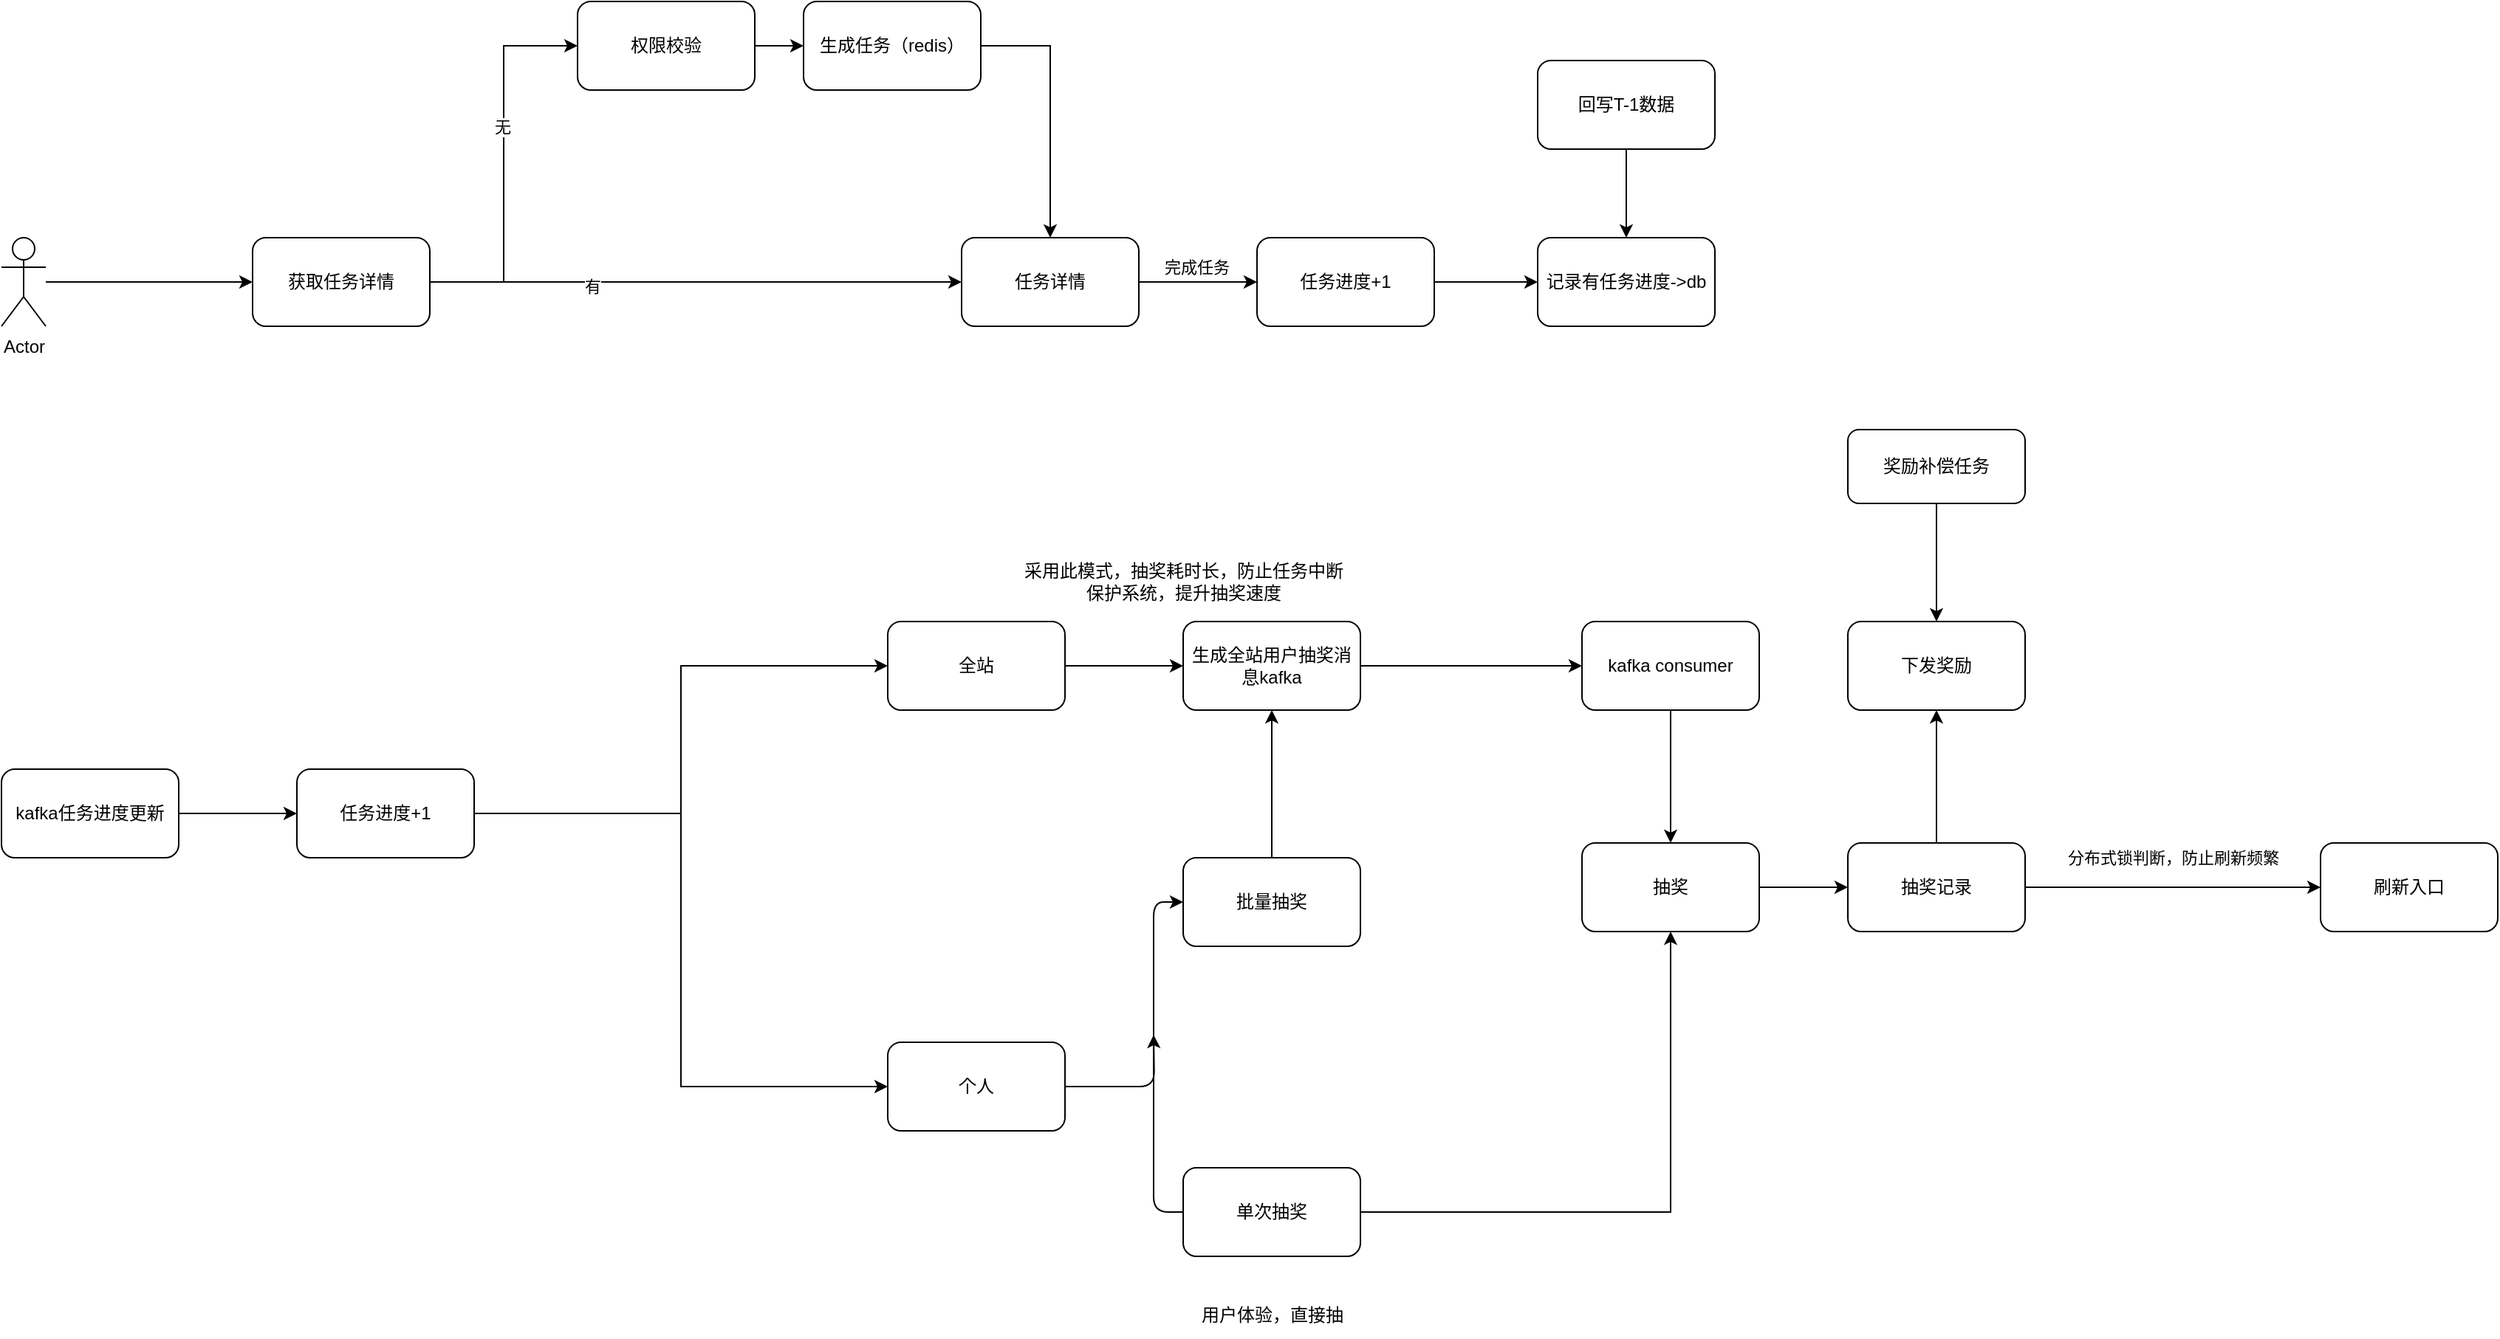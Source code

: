 <mxfile version="21.6.6" type="github">
  <diagram name="第 1 页" id="5y6Xqfj9AS7hxCkcyC5c">
    <mxGraphModel dx="8296" dy="5669" grid="1" gridSize="10" guides="1" tooltips="1" connect="1" arrows="1" fold="1" page="1" pageScale="1" pageWidth="827" pageHeight="1169" math="0" shadow="0">
      <root>
        <mxCell id="0" />
        <mxCell id="1" parent="0" />
        <mxCell id="eDOVY2akEdQwVWCUJnqj-37" style="edgeStyle=orthogonalEdgeStyle;rounded=0;orthogonalLoop=1;jettySize=auto;html=1;entryX=0;entryY=0.5;entryDx=0;entryDy=0;" edge="1" parent="1" source="7tZ6_LmN9otQWTiCPjQR-2" target="7tZ6_LmN9otQWTiCPjQR-3">
          <mxGeometry relative="1" as="geometry" />
        </mxCell>
        <mxCell id="7tZ6_LmN9otQWTiCPjQR-2" value="Actor" style="shape=umlActor;verticalLabelPosition=bottom;verticalAlign=top;html=1;outlineConnect=0;rounded=1;" parent="1" vertex="1">
          <mxGeometry x="160" y="10" width="30" height="60" as="geometry" />
        </mxCell>
        <mxCell id="7tZ6_LmN9otQWTiCPjQR-15" style="edgeStyle=orthogonalEdgeStyle;orthogonalLoop=1;jettySize=auto;html=1;" parent="1" source="7tZ6_LmN9otQWTiCPjQR-3" target="7tZ6_LmN9otQWTiCPjQR-4" edge="1">
          <mxGeometry relative="1" as="geometry" />
        </mxCell>
        <mxCell id="eDOVY2akEdQwVWCUJnqj-32" value="有" style="edgeLabel;html=1;align=center;verticalAlign=middle;resizable=0;points=[];" vertex="1" connectable="0" parent="7tZ6_LmN9otQWTiCPjQR-15">
          <mxGeometry x="-0.392" y="-3" relative="1" as="geometry">
            <mxPoint as="offset" />
          </mxGeometry>
        </mxCell>
        <mxCell id="eDOVY2akEdQwVWCUJnqj-33" style="edgeStyle=orthogonalEdgeStyle;rounded=0;orthogonalLoop=1;jettySize=auto;html=1;exitX=1;exitY=0.5;exitDx=0;exitDy=0;entryX=0;entryY=0.5;entryDx=0;entryDy=0;" edge="1" parent="1" source="7tZ6_LmN9otQWTiCPjQR-3" target="7tZ6_LmN9otQWTiCPjQR-8">
          <mxGeometry relative="1" as="geometry" />
        </mxCell>
        <mxCell id="eDOVY2akEdQwVWCUJnqj-36" value="无" style="edgeLabel;html=1;align=center;verticalAlign=middle;resizable=0;points=[];" vertex="1" connectable="0" parent="eDOVY2akEdQwVWCUJnqj-33">
          <mxGeometry x="0.2" y="1" relative="1" as="geometry">
            <mxPoint y="1" as="offset" />
          </mxGeometry>
        </mxCell>
        <mxCell id="7tZ6_LmN9otQWTiCPjQR-3" value="获取任务详情" style="rounded=1;whiteSpace=wrap;html=1;" parent="1" vertex="1">
          <mxGeometry x="330" y="10" width="120" height="60" as="geometry" />
        </mxCell>
        <mxCell id="7tZ6_LmN9otQWTiCPjQR-20" style="edgeStyle=orthogonalEdgeStyle;orthogonalLoop=1;jettySize=auto;html=1;entryX=0;entryY=0.5;entryDx=0;entryDy=0;" parent="1" source="7tZ6_LmN9otQWTiCPjQR-4" target="7tZ6_LmN9otQWTiCPjQR-19" edge="1">
          <mxGeometry relative="1" as="geometry" />
        </mxCell>
        <mxCell id="7tZ6_LmN9otQWTiCPjQR-21" value="完成任务&lt;br&gt;" style="edgeLabel;html=1;align=center;verticalAlign=middle;resizable=0;points=[];" parent="7tZ6_LmN9otQWTiCPjQR-20" vertex="1" connectable="0">
          <mxGeometry x="-0.025" y="3" relative="1" as="geometry">
            <mxPoint y="-7" as="offset" />
          </mxGeometry>
        </mxCell>
        <mxCell id="7tZ6_LmN9otQWTiCPjQR-4" value="任务详情" style="rounded=1;whiteSpace=wrap;html=1;" parent="1" vertex="1">
          <mxGeometry x="810" y="10" width="120" height="60" as="geometry" />
        </mxCell>
        <mxCell id="eDOVY2akEdQwVWCUJnqj-34" value="" style="edgeStyle=orthogonalEdgeStyle;rounded=0;orthogonalLoop=1;jettySize=auto;html=1;" edge="1" parent="1" source="7tZ6_LmN9otQWTiCPjQR-8" target="7tZ6_LmN9otQWTiCPjQR-9">
          <mxGeometry relative="1" as="geometry" />
        </mxCell>
        <mxCell id="7tZ6_LmN9otQWTiCPjQR-8" value="权限校验" style="rounded=1;whiteSpace=wrap;html=1;" parent="1" vertex="1">
          <mxGeometry x="550" y="-150" width="120" height="60" as="geometry" />
        </mxCell>
        <mxCell id="eDOVY2akEdQwVWCUJnqj-35" style="edgeStyle=orthogonalEdgeStyle;rounded=0;orthogonalLoop=1;jettySize=auto;html=1;exitX=1;exitY=0.5;exitDx=0;exitDy=0;" edge="1" parent="1" source="7tZ6_LmN9otQWTiCPjQR-9" target="7tZ6_LmN9otQWTiCPjQR-4">
          <mxGeometry relative="1" as="geometry" />
        </mxCell>
        <mxCell id="7tZ6_LmN9otQWTiCPjQR-9" value="生成任务（redis）" style="rounded=1;whiteSpace=wrap;html=1;" parent="1" vertex="1">
          <mxGeometry x="703" y="-150" width="120" height="60" as="geometry" />
        </mxCell>
        <mxCell id="7tZ6_LmN9otQWTiCPjQR-25" style="edgeStyle=orthogonalEdgeStyle;orthogonalLoop=1;jettySize=auto;html=1;exitX=1;exitY=0.5;exitDx=0;exitDy=0;entryX=0;entryY=0.5;entryDx=0;entryDy=0;" parent="1" source="7tZ6_LmN9otQWTiCPjQR-19" target="7tZ6_LmN9otQWTiCPjQR-24" edge="1">
          <mxGeometry relative="1" as="geometry" />
        </mxCell>
        <mxCell id="7tZ6_LmN9otQWTiCPjQR-19" value="任务进度+1" style="rounded=1;whiteSpace=wrap;html=1;" parent="1" vertex="1">
          <mxGeometry x="1010" y="10" width="120" height="60" as="geometry" />
        </mxCell>
        <mxCell id="7tZ6_LmN9otQWTiCPjQR-24" value="记录有任务进度-&amp;gt;db" style="rounded=1;whiteSpace=wrap;html=1;" parent="1" vertex="1">
          <mxGeometry x="1200" y="10" width="120" height="60" as="geometry" />
        </mxCell>
        <mxCell id="7tZ6_LmN9otQWTiCPjQR-27" style="edgeStyle=orthogonalEdgeStyle;orthogonalLoop=1;jettySize=auto;html=1;exitX=0.5;exitY=1;exitDx=0;exitDy=0;entryX=0.5;entryY=0;entryDx=0;entryDy=0;" parent="1" source="7tZ6_LmN9otQWTiCPjQR-26" target="7tZ6_LmN9otQWTiCPjQR-24" edge="1">
          <mxGeometry relative="1" as="geometry" />
        </mxCell>
        <mxCell id="7tZ6_LmN9otQWTiCPjQR-26" value="回写T-1数据" style="rounded=1;whiteSpace=wrap;html=1;" parent="1" vertex="1">
          <mxGeometry x="1200" y="-110" width="120" height="60" as="geometry" />
        </mxCell>
        <mxCell id="7tZ6_LmN9otQWTiCPjQR-47" style="edgeStyle=orthogonalEdgeStyle;orthogonalLoop=1;jettySize=auto;html=1;exitX=0;exitY=0.5;exitDx=0;exitDy=0;entryX=0;entryY=0.5;entryDx=0;entryDy=0;" parent="1" source="7tZ6_LmN9otQWTiCPjQR-42" target="7tZ6_LmN9otQWTiCPjQR-34" edge="1">
          <mxGeometry relative="1" as="geometry" />
        </mxCell>
        <mxCell id="7tZ6_LmN9otQWTiCPjQR-50" style="edgeStyle=orthogonalEdgeStyle;orthogonalLoop=1;jettySize=auto;html=1;exitX=1;exitY=0.5;exitDx=0;exitDy=0;" parent="1" source="7tZ6_LmN9otQWTiCPjQR-32" edge="1">
          <mxGeometry relative="1" as="geometry">
            <mxPoint x="940" y="550" as="targetPoint" />
          </mxGeometry>
        </mxCell>
        <mxCell id="7tZ6_LmN9otQWTiCPjQR-32" value="个人" style="rounded=1;whiteSpace=wrap;html=1;" parent="1" vertex="1">
          <mxGeometry x="760" y="555" width="120" height="60" as="geometry" />
        </mxCell>
        <mxCell id="7tZ6_LmN9otQWTiCPjQR-45" style="edgeStyle=orthogonalEdgeStyle;orthogonalLoop=1;jettySize=auto;html=1;exitX=1;exitY=0.5;exitDx=0;exitDy=0;entryX=0;entryY=0.5;entryDx=0;entryDy=0;" parent="1" source="7tZ6_LmN9otQWTiCPjQR-33" target="7tZ6_LmN9otQWTiCPjQR-36" edge="1">
          <mxGeometry relative="1" as="geometry" />
        </mxCell>
        <mxCell id="7tZ6_LmN9otQWTiCPjQR-33" value="全站" style="rounded=1;whiteSpace=wrap;html=1;" parent="1" vertex="1">
          <mxGeometry x="760" y="270" width="120" height="60" as="geometry" />
        </mxCell>
        <mxCell id="7tZ6_LmN9otQWTiCPjQR-46" style="edgeStyle=orthogonalEdgeStyle;orthogonalLoop=1;jettySize=auto;html=1;entryX=0.5;entryY=1;entryDx=0;entryDy=0;" parent="1" source="7tZ6_LmN9otQWTiCPjQR-34" target="7tZ6_LmN9otQWTiCPjQR-36" edge="1">
          <mxGeometry relative="1" as="geometry" />
        </mxCell>
        <mxCell id="7tZ6_LmN9otQWTiCPjQR-34" value="批量抽奖" style="rounded=1;whiteSpace=wrap;html=1;" parent="1" vertex="1">
          <mxGeometry x="960" y="430" width="120" height="60" as="geometry" />
        </mxCell>
        <mxCell id="eDOVY2akEdQwVWCUJnqj-9" value="" style="edgeStyle=orthogonalEdgeStyle;rounded=0;orthogonalLoop=1;jettySize=auto;html=1;" edge="1" parent="1" source="7tZ6_LmN9otQWTiCPjQR-35" target="eDOVY2akEdQwVWCUJnqj-8">
          <mxGeometry relative="1" as="geometry" />
        </mxCell>
        <mxCell id="7tZ6_LmN9otQWTiCPjQR-35" value="抽奖" style="rounded=1;whiteSpace=wrap;html=1;" parent="1" vertex="1">
          <mxGeometry x="1230" y="420" width="120" height="60" as="geometry" />
        </mxCell>
        <mxCell id="eDOVY2akEdQwVWCUJnqj-39" style="edgeStyle=orthogonalEdgeStyle;rounded=0;orthogonalLoop=1;jettySize=auto;html=1;entryX=0;entryY=0.5;entryDx=0;entryDy=0;" edge="1" parent="1" source="7tZ6_LmN9otQWTiCPjQR-36" target="eDOVY2akEdQwVWCUJnqj-1">
          <mxGeometry relative="1" as="geometry" />
        </mxCell>
        <mxCell id="7tZ6_LmN9otQWTiCPjQR-36" value="生成全站用户抽奖消息kafka" style="rounded=1;whiteSpace=wrap;html=1;" parent="1" vertex="1">
          <mxGeometry x="960" y="270" width="120" height="60" as="geometry" />
        </mxCell>
        <mxCell id="eDOVY2akEdQwVWCUJnqj-6" style="edgeStyle=orthogonalEdgeStyle;rounded=0;orthogonalLoop=1;jettySize=auto;html=1;exitX=1;exitY=0.5;exitDx=0;exitDy=0;" edge="1" parent="1" source="7tZ6_LmN9otQWTiCPjQR-42" target="7tZ6_LmN9otQWTiCPjQR-35">
          <mxGeometry relative="1" as="geometry" />
        </mxCell>
        <mxCell id="7tZ6_LmN9otQWTiCPjQR-42" value="单次抽奖" style="rounded=1;whiteSpace=wrap;html=1;" parent="1" vertex="1">
          <mxGeometry x="960" y="640" width="120" height="60" as="geometry" />
        </mxCell>
        <mxCell id="eDOVY2akEdQwVWCUJnqj-7" value="" style="edgeStyle=orthogonalEdgeStyle;rounded=0;orthogonalLoop=1;jettySize=auto;html=1;" edge="1" parent="1" source="eDOVY2akEdQwVWCUJnqj-1" target="7tZ6_LmN9otQWTiCPjQR-35">
          <mxGeometry relative="1" as="geometry" />
        </mxCell>
        <mxCell id="eDOVY2akEdQwVWCUJnqj-1" value="kafka consumer" style="rounded=1;whiteSpace=wrap;html=1;" vertex="1" parent="1">
          <mxGeometry x="1230" y="270" width="120" height="60" as="geometry" />
        </mxCell>
        <mxCell id="eDOVY2akEdQwVWCUJnqj-12" style="edgeStyle=orthogonalEdgeStyle;rounded=0;orthogonalLoop=1;jettySize=auto;html=1;entryX=0;entryY=0.5;entryDx=0;entryDy=0;" edge="1" parent="1" source="eDOVY2akEdQwVWCUJnqj-8" target="eDOVY2akEdQwVWCUJnqj-11">
          <mxGeometry relative="1" as="geometry" />
        </mxCell>
        <mxCell id="eDOVY2akEdQwVWCUJnqj-14" value="分布式锁判断，防止刷新频繁" style="edgeLabel;html=1;align=center;verticalAlign=middle;resizable=0;points=[];" vertex="1" connectable="0" parent="eDOVY2akEdQwVWCUJnqj-12">
          <mxGeometry x="-0.283" y="3" relative="1" as="geometry">
            <mxPoint x="28" y="-17" as="offset" />
          </mxGeometry>
        </mxCell>
        <mxCell id="eDOVY2akEdQwVWCUJnqj-20" style="edgeStyle=orthogonalEdgeStyle;rounded=0;orthogonalLoop=1;jettySize=auto;html=1;exitX=0.5;exitY=0;exitDx=0;exitDy=0;entryX=0.5;entryY=1;entryDx=0;entryDy=0;" edge="1" parent="1" source="eDOVY2akEdQwVWCUJnqj-8" target="eDOVY2akEdQwVWCUJnqj-19">
          <mxGeometry relative="1" as="geometry" />
        </mxCell>
        <mxCell id="eDOVY2akEdQwVWCUJnqj-8" value="抽奖记录" style="rounded=1;whiteSpace=wrap;html=1;" vertex="1" parent="1">
          <mxGeometry x="1410" y="420" width="120" height="60" as="geometry" />
        </mxCell>
        <mxCell id="eDOVY2akEdQwVWCUJnqj-11" value="刷新入口" style="rounded=1;whiteSpace=wrap;html=1;" vertex="1" parent="1">
          <mxGeometry x="1730" y="420" width="120" height="60" as="geometry" />
        </mxCell>
        <mxCell id="eDOVY2akEdQwVWCUJnqj-16" value="采用此模式，抽奖耗时长，防止任务中断&lt;br&gt;保护系统，提升抽奖速度" style="text;html=1;align=center;verticalAlign=middle;resizable=0;points=[];autosize=1;strokeColor=none;fillColor=none;" vertex="1" parent="1">
          <mxGeometry x="840" y="223" width="240" height="40" as="geometry" />
        </mxCell>
        <mxCell id="eDOVY2akEdQwVWCUJnqj-17" value="用户体验，直接抽" style="text;html=1;align=center;verticalAlign=middle;resizable=0;points=[];autosize=1;strokeColor=none;fillColor=none;" vertex="1" parent="1">
          <mxGeometry x="960" y="725" width="120" height="30" as="geometry" />
        </mxCell>
        <mxCell id="eDOVY2akEdQwVWCUJnqj-22" value="" style="edgeStyle=orthogonalEdgeStyle;rounded=0;orthogonalLoop=1;jettySize=auto;html=1;" edge="1" parent="1" source="eDOVY2akEdQwVWCUJnqj-18" target="eDOVY2akEdQwVWCUJnqj-19">
          <mxGeometry relative="1" as="geometry" />
        </mxCell>
        <mxCell id="eDOVY2akEdQwVWCUJnqj-18" value="奖励补偿任务" style="rounded=1;whiteSpace=wrap;html=1;" vertex="1" parent="1">
          <mxGeometry x="1410" y="140" width="120" height="50" as="geometry" />
        </mxCell>
        <mxCell id="eDOVY2akEdQwVWCUJnqj-19" value="下发奖励" style="rounded=1;whiteSpace=wrap;html=1;" vertex="1" parent="1">
          <mxGeometry x="1410" y="270" width="120" height="60" as="geometry" />
        </mxCell>
        <mxCell id="eDOVY2akEdQwVWCUJnqj-25" style="edgeStyle=orthogonalEdgeStyle;rounded=0;orthogonalLoop=1;jettySize=auto;html=1;exitX=1;exitY=0.5;exitDx=0;exitDy=0;" edge="1" parent="1" source="eDOVY2akEdQwVWCUJnqj-23" target="eDOVY2akEdQwVWCUJnqj-24">
          <mxGeometry relative="1" as="geometry" />
        </mxCell>
        <mxCell id="eDOVY2akEdQwVWCUJnqj-23" value="kafka任务进度更新" style="rounded=1;whiteSpace=wrap;html=1;" vertex="1" parent="1">
          <mxGeometry x="160" y="370" width="120" height="60" as="geometry" />
        </mxCell>
        <mxCell id="eDOVY2akEdQwVWCUJnqj-26" style="edgeStyle=orthogonalEdgeStyle;rounded=0;orthogonalLoop=1;jettySize=auto;html=1;exitX=1;exitY=0.5;exitDx=0;exitDy=0;entryX=0;entryY=0.5;entryDx=0;entryDy=0;" edge="1" parent="1" source="eDOVY2akEdQwVWCUJnqj-24" target="7tZ6_LmN9otQWTiCPjQR-33">
          <mxGeometry relative="1" as="geometry" />
        </mxCell>
        <mxCell id="eDOVY2akEdQwVWCUJnqj-27" style="edgeStyle=orthogonalEdgeStyle;rounded=0;orthogonalLoop=1;jettySize=auto;html=1;exitX=1;exitY=0.5;exitDx=0;exitDy=0;entryX=0;entryY=0.5;entryDx=0;entryDy=0;" edge="1" parent="1" source="eDOVY2akEdQwVWCUJnqj-24" target="7tZ6_LmN9otQWTiCPjQR-32">
          <mxGeometry relative="1" as="geometry" />
        </mxCell>
        <mxCell id="eDOVY2akEdQwVWCUJnqj-24" value="任务进度+1" style="rounded=1;whiteSpace=wrap;html=1;" vertex="1" parent="1">
          <mxGeometry x="360" y="370" width="120" height="60" as="geometry" />
        </mxCell>
      </root>
    </mxGraphModel>
  </diagram>
</mxfile>
